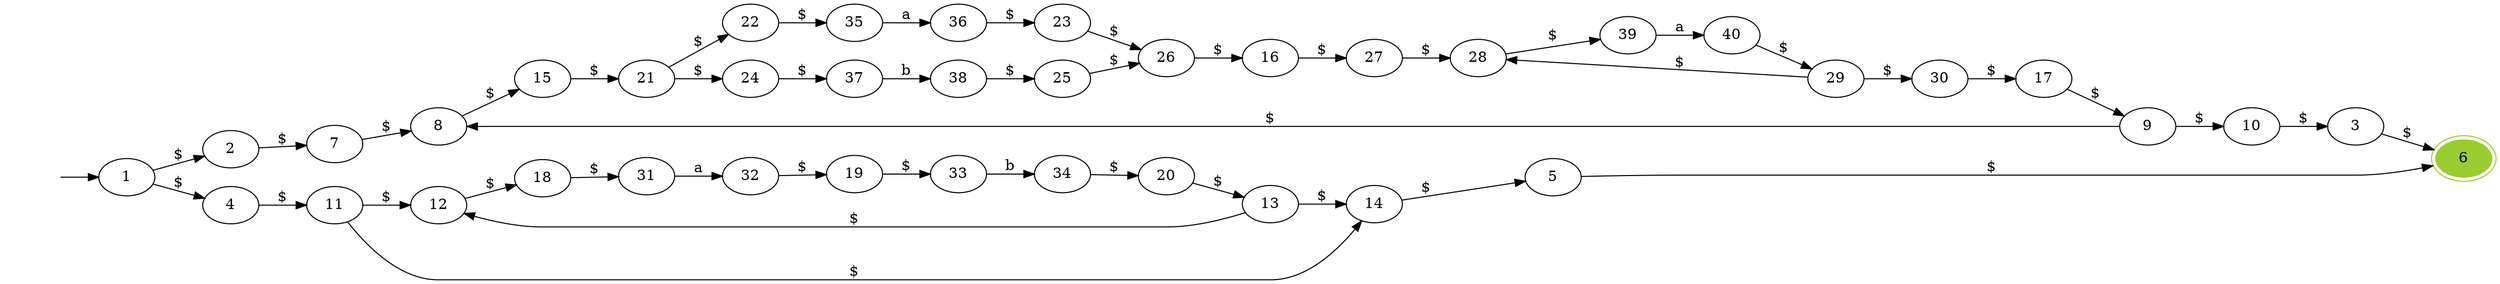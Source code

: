 digraph g {

rankdir=LR; 

NOTHING [label="", shape=none];
"1" [ label = "1" ]; 

"2" [ label = "2" ]; 

"3" [ label = "3" ]; 

"4" [ label = "4" ]; 

"5" [ label = "5" ]; 

"6" [ label = "6" ]; 

"7" [ label = "7" ]; 

"8" [ label = "8" ]; 

"9" [ label = "9" ]; 

"10" [ label = "10" ]; 

"11" [ label = "11" ]; 

"12" [ label = "12" ]; 

"13" [ label = "13" ]; 

"14" [ label = "14" ]; 

"15" [ label = "15" ]; 

"16" [ label = "16" ]; 

"17" [ label = "17" ]; 

"18" [ label = "18" ]; 

"19" [ label = "19" ]; 

"20" [ label = "20" ]; 

"21" [ label = "21" ]; 

"22" [ label = "22" ]; 

"23" [ label = "23" ]; 

"24" [ label = "24" ]; 

"25" [ label = "25" ]; 

"26" [ label = "26" ]; 

"27" [ label = "27" ]; 

"28" [ label = "28" ]; 

"29" [ label = "29" ]; 

"30" [ label = "30" ]; 

"31" [ label = "31" ]; 

"32" [ label = "32" ]; 

"33" [ label = "33" ]; 

"34" [ label = "34" ]; 

"35" [ label = "35" ]; 

"36" [ label = "36" ]; 

"37" [ label = "37" ]; 

"38" [ label = "38" ]; 

"39" [ label = "39" ]; 

"40" [ label = "40" ]; 

"1" -> "2" [ label = "$" ]; 

"1" -> "4" [ label = "$" ]; 

"2" -> "7" [ label = "$" ]; 

"3" -> "6" [ label = "$" ]; 

"4" -> "11" [ label = "$" ]; 

"5" -> "6" [ label = "$" ]; 

"7" -> "8" [ label = "$" ]; 

"8" -> "15" [ label = "$" ]; 

"9" -> "8" [ label = "$" ]; 

"9" -> "10" [ label = "$" ]; 

"10" -> "3" [ label = "$" ]; 

"11" -> "12" [ label = "$" ]; 

"11" -> "14" [ label = "$" ]; 

"12" -> "18" [ label = "$" ]; 

"13" -> "12" [ label = "$" ]; 

"13" -> "14" [ label = "$" ]; 

"14" -> "5" [ label = "$" ]; 

"15" -> "21" [ label = "$" ]; 

"16" -> "27" [ label = "$" ]; 

"17" -> "9" [ label = "$" ]; 

"18" -> "31" [ label = "$" ]; 

"19" -> "33" [ label = "$" ]; 

"20" -> "13" [ label = "$" ]; 

"21" -> "22" [ label = "$" ]; 

"21" -> "24" [ label = "$" ]; 

"22" -> "35" [ label = "$" ]; 

"23" -> "26" [ label = "$" ]; 

"24" -> "37" [ label = "$" ]; 

"25" -> "26" [ label = "$" ]; 

"26" -> "16" [ label = "$" ]; 

"27" -> "28" [ label = "$" ]; 

"28" -> "39" [ label = "$" ]; 

"29" -> "28" [ label = "$" ]; 

"29" -> "30" [ label = "$" ]; 

"30" -> "17" [ label = "$" ]; 

"31" -> "32" [ label = "a" ]; 

"32" -> "19" [ label = "$" ]; 

"33" -> "34" [ label = "b" ]; 

"34" -> "20" [ label = "$" ]; 

"35" -> "36" [ label = "a" ]; 

"36" -> "23" [ label = "$" ]; 

"37" -> "38" [ label = "b" ]; 

"38" -> "25" [ label = "$" ]; 

"39" -> "40" [ label = "a" ]; 

"40" -> "29" [ label = "$" ]; 

NOTHING -> "1";
"6" [ peripheries=2, style=filled, color=yellowgreen ]
}